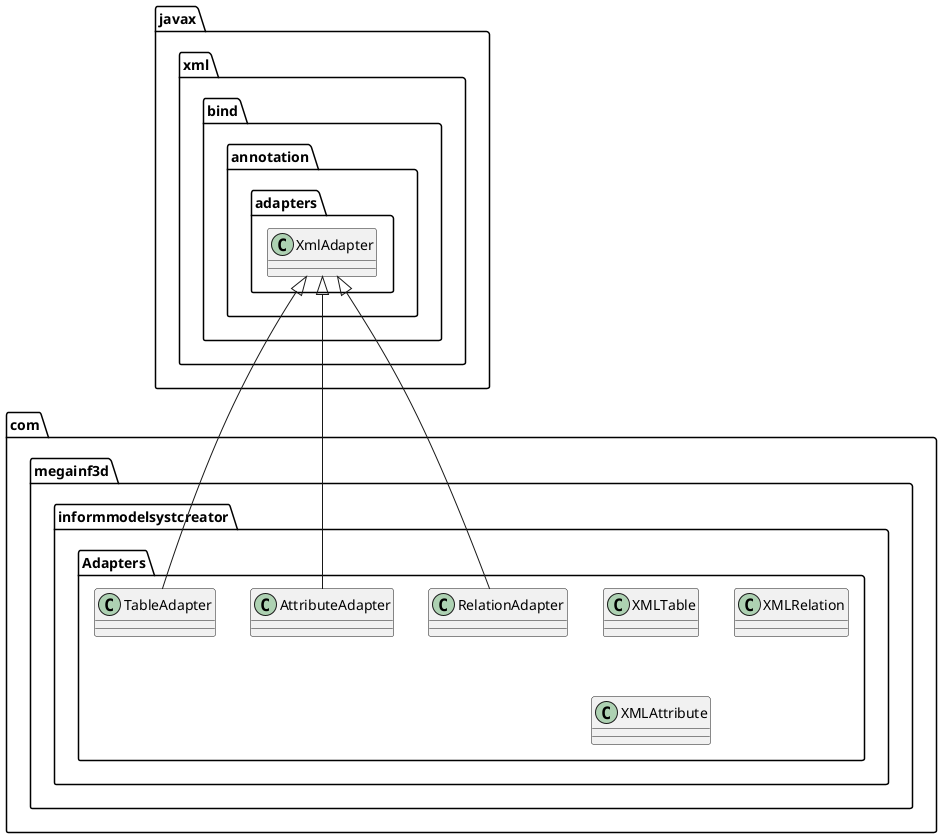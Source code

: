 @startuml
class com.megainf3d.informmodelsystcreator.Adapters.XMLTable {
}
class com.megainf3d.informmodelsystcreator.Adapters.XMLRelation {
}
class com.megainf3d.informmodelsystcreator.Adapters.RelationAdapter {
}
class com.megainf3d.informmodelsystcreator.Adapters.AttributeAdapter {
}
class com.megainf3d.informmodelsystcreator.Adapters.XMLAttribute {
}
class com.megainf3d.informmodelsystcreator.Adapters.TableAdapter {
}


javax.xml.bind.annotation.adapters.XmlAdapter <|-- com.megainf3d.informmodelsystcreator.Adapters.RelationAdapter
javax.xml.bind.annotation.adapters.XmlAdapter <|-- com.megainf3d.informmodelsystcreator.Adapters.AttributeAdapter
javax.xml.bind.annotation.adapters.XmlAdapter <|-- com.megainf3d.informmodelsystcreator.Adapters.TableAdapter
@enduml